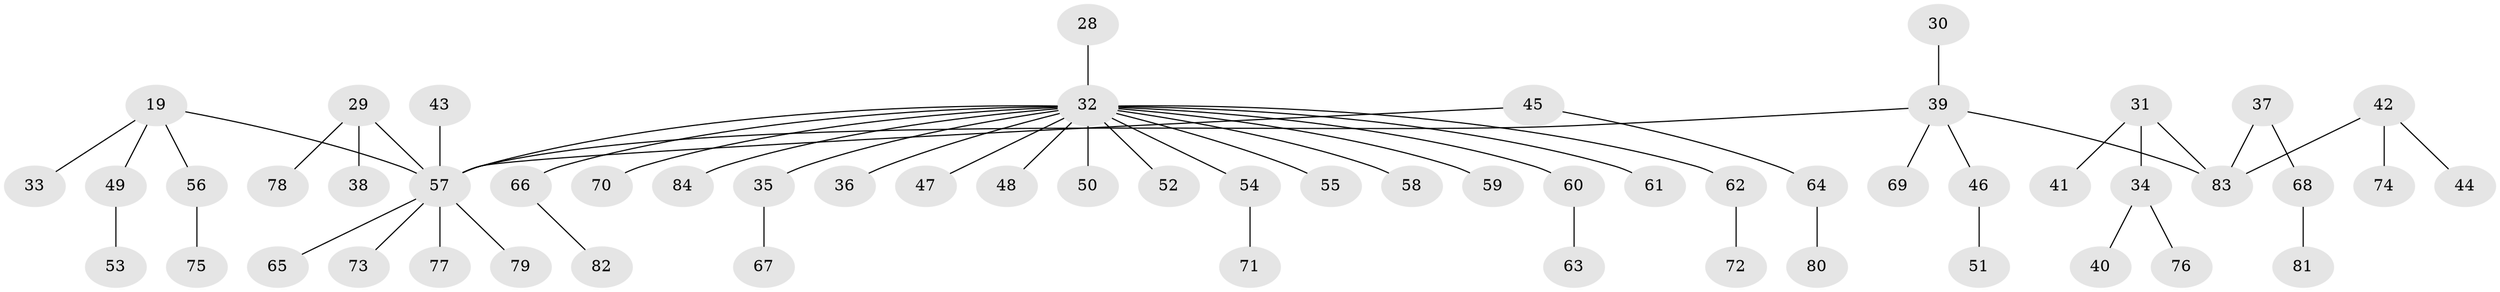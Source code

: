// original degree distribution, {3: 0.17857142857142858, 6: 0.023809523809523808, 2: 0.23809523809523808, 4: 0.047619047619047616, 1: 0.4880952380952381, 7: 0.011904761904761904, 5: 0.011904761904761904}
// Generated by graph-tools (version 1.1) at 2025/55/03/04/25 21:55:50]
// undirected, 58 vertices, 57 edges
graph export_dot {
graph [start="1"]
  node [color=gray90,style=filled];
  19;
  28;
  29 [super="+22"];
  30;
  31;
  32 [super="+12+18+14+23+17+25+24+26"];
  33;
  34;
  35;
  36;
  37;
  38;
  39 [super="+27"];
  40;
  41;
  42;
  43;
  44;
  45;
  46;
  47;
  48;
  49;
  50;
  51;
  52;
  53;
  54;
  55;
  56;
  57 [super="+9+7+6+4+11+15"];
  58;
  59;
  60;
  61;
  62;
  63;
  64;
  65;
  66;
  67;
  68;
  69;
  70;
  71;
  72;
  73;
  74;
  75;
  76;
  77;
  78;
  79;
  80;
  81;
  82;
  83 [super="+21"];
  84;
  19 -- 33;
  19 -- 49;
  19 -- 56;
  19 -- 57;
  28 -- 32;
  29 -- 38;
  29 -- 78;
  29 -- 57;
  30 -- 39;
  31 -- 34;
  31 -- 41;
  31 -- 83;
  32 -- 55;
  32 -- 61;
  32 -- 47;
  32 -- 59;
  32 -- 62;
  32 -- 66;
  32 -- 36;
  32 -- 70;
  32 -- 48;
  32 -- 50;
  32 -- 54;
  32 -- 57;
  32 -- 58;
  32 -- 60;
  32 -- 35;
  32 -- 52;
  32 -- 84;
  34 -- 40;
  34 -- 76;
  35 -- 67;
  37 -- 68;
  37 -- 83;
  39 -- 46;
  39 -- 83;
  39 -- 69;
  39 -- 57;
  42 -- 44;
  42 -- 74;
  42 -- 83;
  43 -- 57;
  45 -- 64;
  45 -- 57;
  46 -- 51;
  49 -- 53;
  54 -- 71;
  56 -- 75;
  57 -- 73;
  57 -- 77;
  57 -- 79;
  57 -- 65;
  60 -- 63;
  62 -- 72;
  64 -- 80;
  66 -- 82;
  68 -- 81;
}
